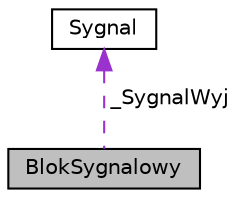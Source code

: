 digraph "BlokSygnalowy"
{
  edge [fontname="Helvetica",fontsize="10",labelfontname="Helvetica",labelfontsize="10"];
  node [fontname="Helvetica",fontsize="10",shape=record];
  Node1 [label="BlokSygnalowy",height=0.2,width=0.4,color="black", fillcolor="grey75", style="filled" fontcolor="black"];
  Node2 -> Node1 [dir="back",color="darkorchid3",fontsize="10",style="dashed",label=" _SygnalWyj" ,fontname="Helvetica"];
  Node2 [label="Sygnal",height=0.2,width=0.4,color="black", fillcolor="white", style="filled",URL="$class_sygnal.html",tooltip="Zawiera definicję klasy BlokBazowy. "];
}
